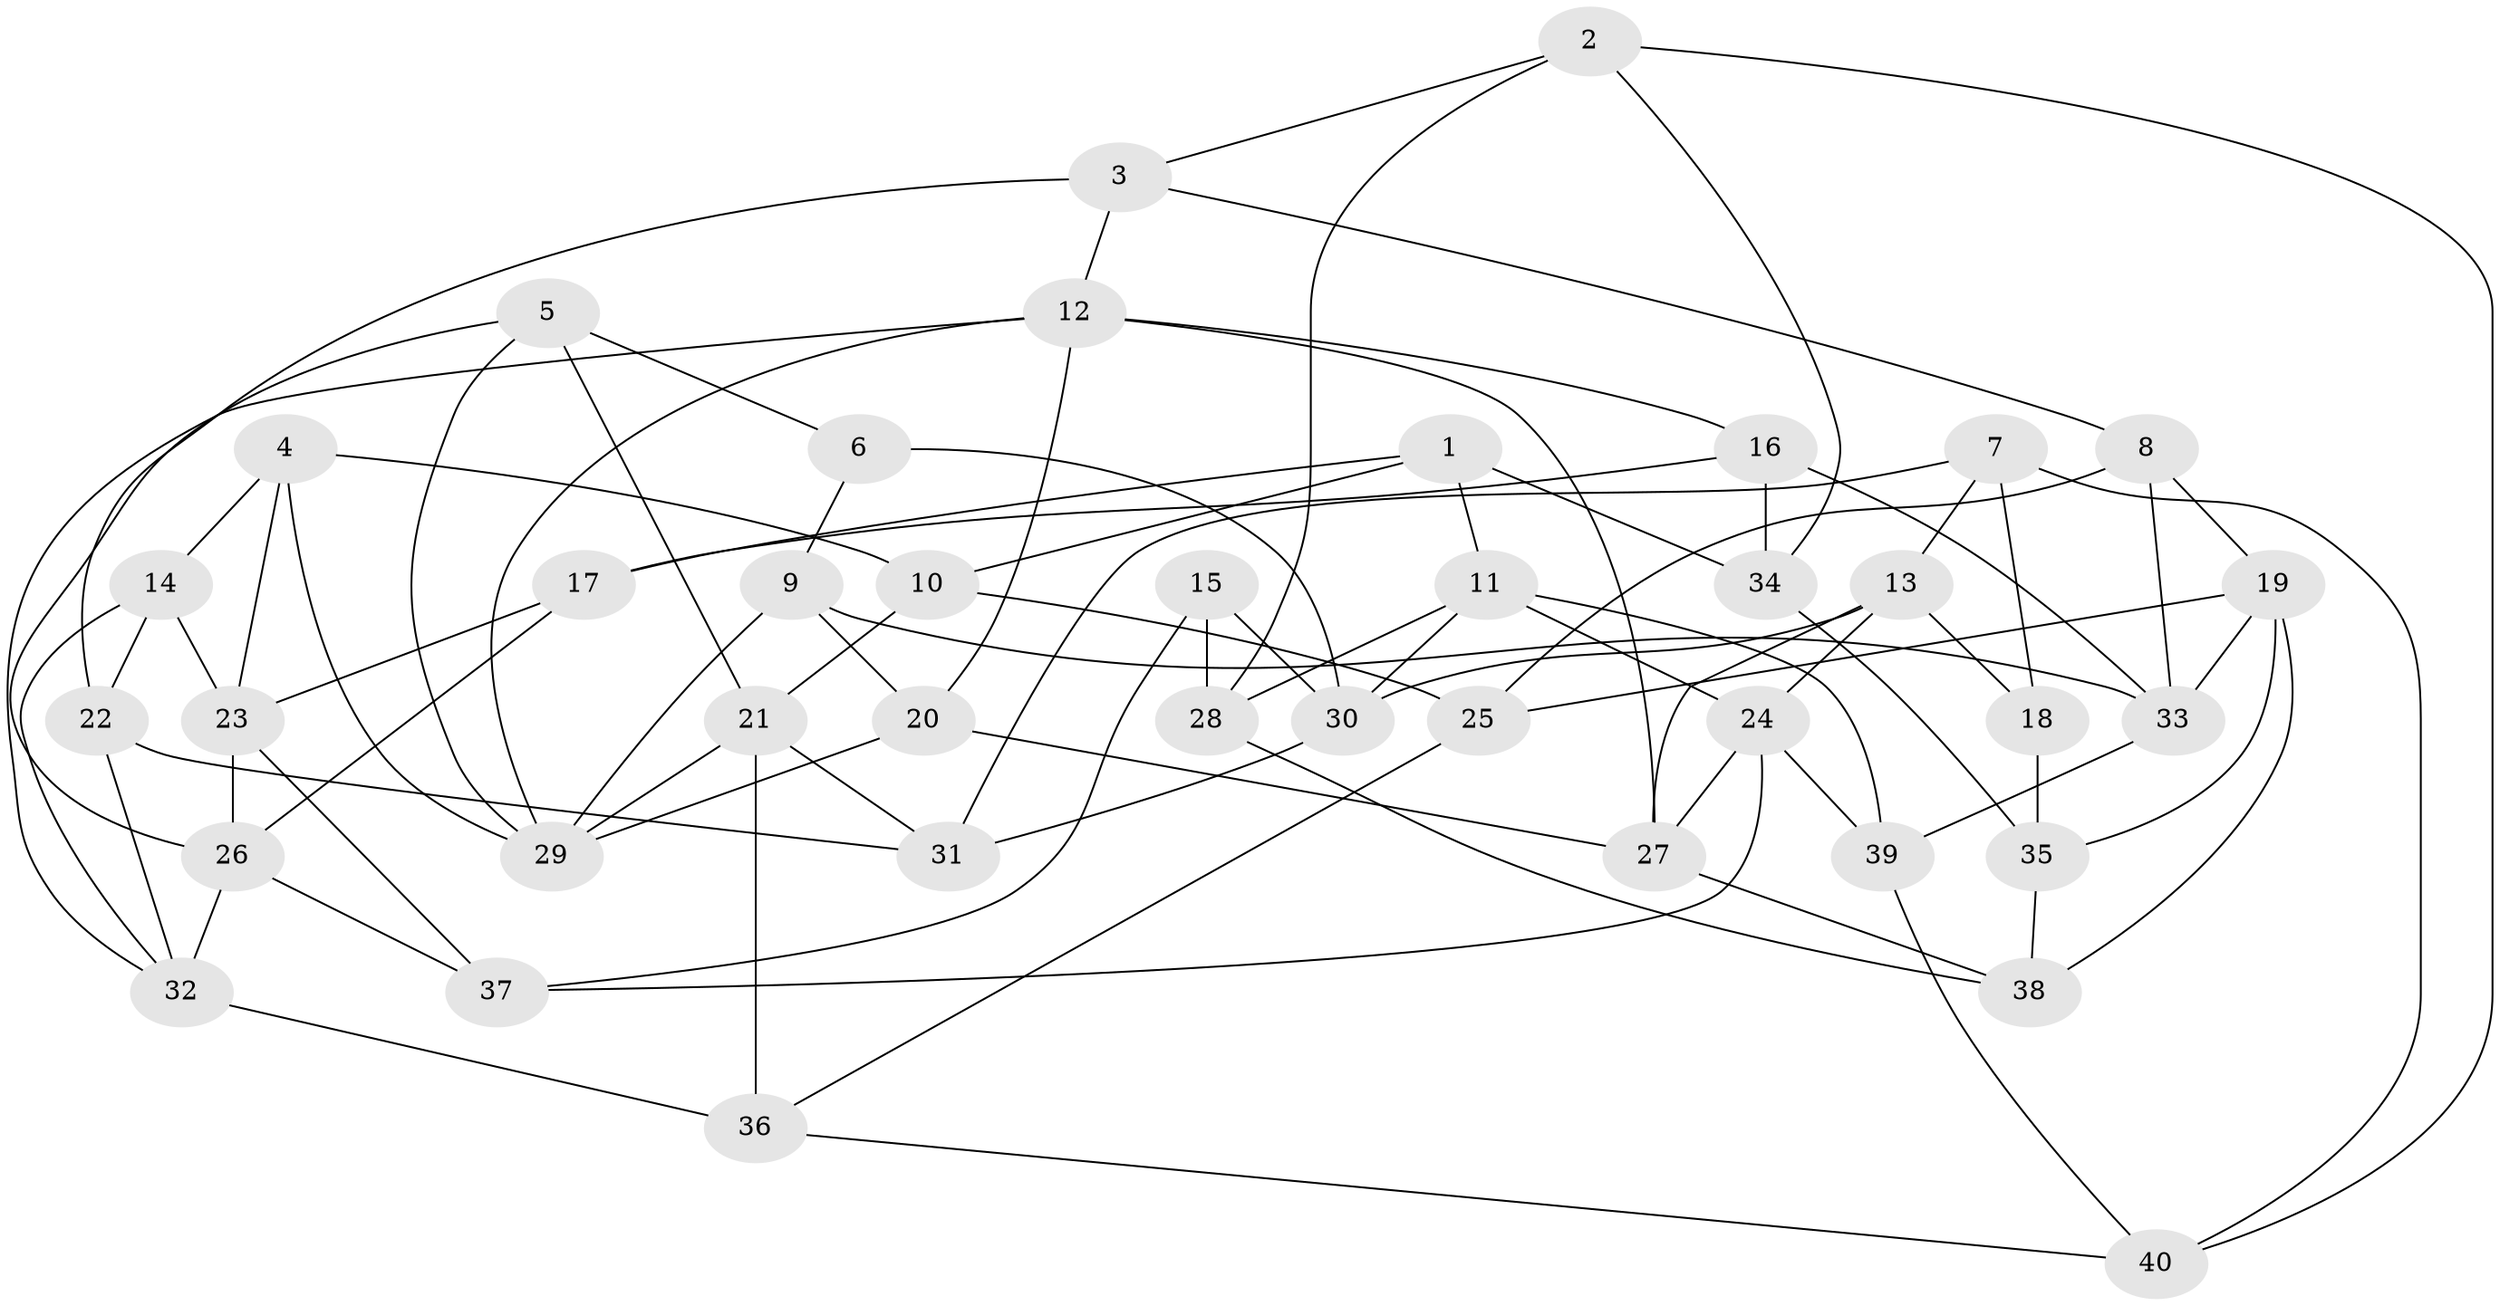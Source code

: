 // original degree distribution, {4: 1.0}
// Generated by graph-tools (version 1.1) at 2025/38/03/04/25 23:38:18]
// undirected, 40 vertices, 86 edges
graph export_dot {
  node [color=gray90,style=filled];
  1;
  2;
  3;
  4;
  5;
  6;
  7;
  8;
  9;
  10;
  11;
  12;
  13;
  14;
  15;
  16;
  17;
  18;
  19;
  20;
  21;
  22;
  23;
  24;
  25;
  26;
  27;
  28;
  29;
  30;
  31;
  32;
  33;
  34;
  35;
  36;
  37;
  38;
  39;
  40;
  1 -- 10 [weight=1.0];
  1 -- 11 [weight=1.0];
  1 -- 17 [weight=1.0];
  1 -- 34 [weight=1.0];
  2 -- 3 [weight=1.0];
  2 -- 28 [weight=1.0];
  2 -- 34 [weight=1.0];
  2 -- 40 [weight=1.0];
  3 -- 8 [weight=1.0];
  3 -- 12 [weight=1.0];
  3 -- 22 [weight=1.0];
  4 -- 10 [weight=1.0];
  4 -- 14 [weight=1.0];
  4 -- 23 [weight=1.0];
  4 -- 29 [weight=1.0];
  5 -- 6 [weight=1.0];
  5 -- 21 [weight=1.0];
  5 -- 26 [weight=1.0];
  5 -- 29 [weight=1.0];
  6 -- 9 [weight=1.0];
  6 -- 30 [weight=2.0];
  7 -- 13 [weight=1.0];
  7 -- 18 [weight=1.0];
  7 -- 31 [weight=1.0];
  7 -- 40 [weight=1.0];
  8 -- 19 [weight=1.0];
  8 -- 25 [weight=1.0];
  8 -- 33 [weight=1.0];
  9 -- 20 [weight=1.0];
  9 -- 29 [weight=1.0];
  9 -- 33 [weight=1.0];
  10 -- 21 [weight=1.0];
  10 -- 25 [weight=1.0];
  11 -- 24 [weight=1.0];
  11 -- 28 [weight=2.0];
  11 -- 30 [weight=1.0];
  11 -- 39 [weight=1.0];
  12 -- 16 [weight=1.0];
  12 -- 20 [weight=1.0];
  12 -- 27 [weight=1.0];
  12 -- 29 [weight=1.0];
  12 -- 32 [weight=1.0];
  13 -- 18 [weight=1.0];
  13 -- 24 [weight=1.0];
  13 -- 27 [weight=2.0];
  13 -- 30 [weight=1.0];
  14 -- 22 [weight=1.0];
  14 -- 23 [weight=1.0];
  14 -- 32 [weight=1.0];
  15 -- 28 [weight=2.0];
  15 -- 30 [weight=1.0];
  15 -- 37 [weight=1.0];
  16 -- 17 [weight=1.0];
  16 -- 33 [weight=1.0];
  16 -- 34 [weight=1.0];
  17 -- 23 [weight=1.0];
  17 -- 26 [weight=1.0];
  18 -- 35 [weight=2.0];
  19 -- 25 [weight=1.0];
  19 -- 33 [weight=1.0];
  19 -- 35 [weight=2.0];
  19 -- 38 [weight=1.0];
  20 -- 27 [weight=1.0];
  20 -- 29 [weight=1.0];
  21 -- 29 [weight=1.0];
  21 -- 31 [weight=1.0];
  21 -- 36 [weight=2.0];
  22 -- 31 [weight=1.0];
  22 -- 32 [weight=1.0];
  23 -- 26 [weight=2.0];
  23 -- 37 [weight=1.0];
  24 -- 27 [weight=1.0];
  24 -- 37 [weight=1.0];
  24 -- 39 [weight=2.0];
  25 -- 36 [weight=1.0];
  26 -- 32 [weight=1.0];
  26 -- 37 [weight=1.0];
  27 -- 38 [weight=1.0];
  28 -- 38 [weight=1.0];
  30 -- 31 [weight=1.0];
  32 -- 36 [weight=2.0];
  33 -- 39 [weight=2.0];
  34 -- 35 [weight=1.0];
  35 -- 38 [weight=1.0];
  36 -- 40 [weight=1.0];
  39 -- 40 [weight=1.0];
}
